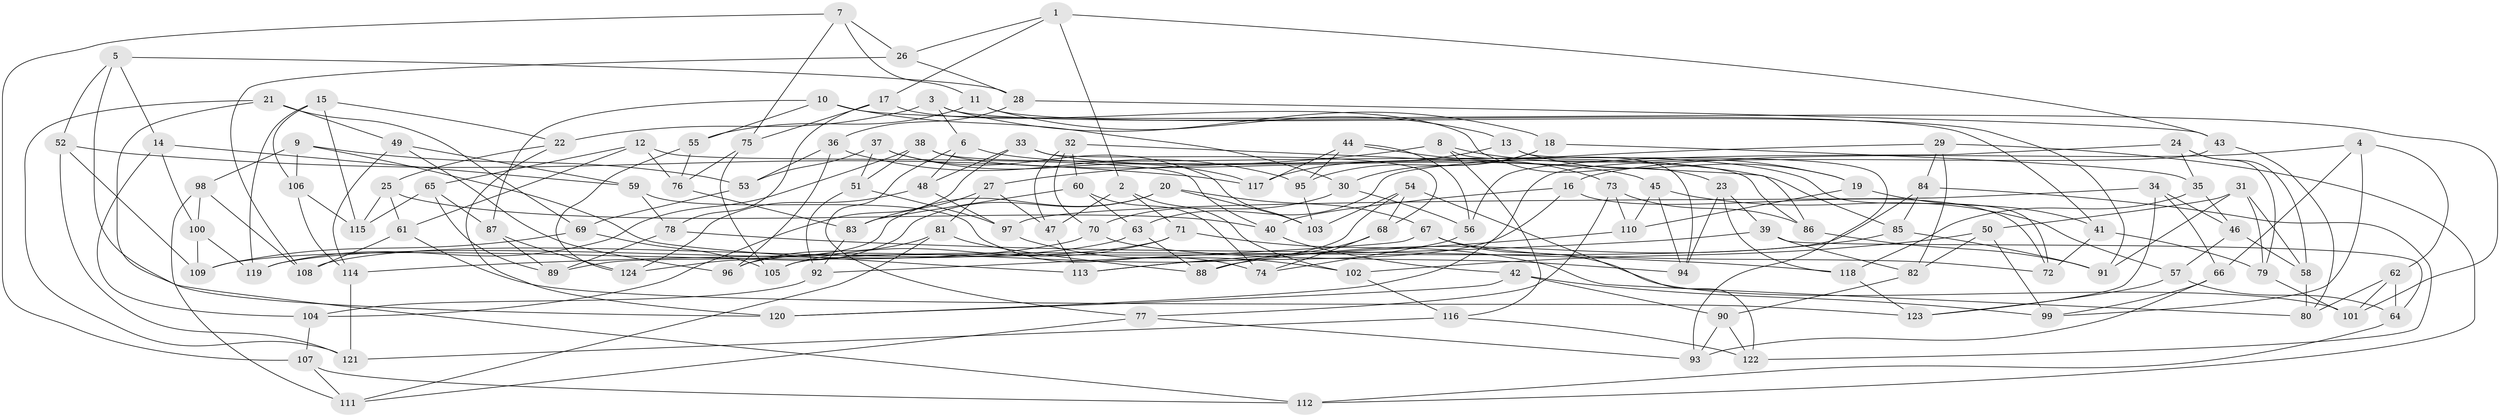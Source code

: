 // Generated by graph-tools (version 1.1) at 2025/27/03/09/25 03:27:02]
// undirected, 124 vertices, 248 edges
graph export_dot {
graph [start="1"]
  node [color=gray90,style=filled];
  1;
  2;
  3;
  4;
  5;
  6;
  7;
  8;
  9;
  10;
  11;
  12;
  13;
  14;
  15;
  16;
  17;
  18;
  19;
  20;
  21;
  22;
  23;
  24;
  25;
  26;
  27;
  28;
  29;
  30;
  31;
  32;
  33;
  34;
  35;
  36;
  37;
  38;
  39;
  40;
  41;
  42;
  43;
  44;
  45;
  46;
  47;
  48;
  49;
  50;
  51;
  52;
  53;
  54;
  55;
  56;
  57;
  58;
  59;
  60;
  61;
  62;
  63;
  64;
  65;
  66;
  67;
  68;
  69;
  70;
  71;
  72;
  73;
  74;
  75;
  76;
  77;
  78;
  79;
  80;
  81;
  82;
  83;
  84;
  85;
  86;
  87;
  88;
  89;
  90;
  91;
  92;
  93;
  94;
  95;
  96;
  97;
  98;
  99;
  100;
  101;
  102;
  103;
  104;
  105;
  106;
  107;
  108;
  109;
  110;
  111;
  112;
  113;
  114;
  115;
  116;
  117;
  118;
  119;
  120;
  121;
  122;
  123;
  124;
  1 -- 17;
  1 -- 26;
  1 -- 43;
  1 -- 2;
  2 -- 102;
  2 -- 47;
  2 -- 71;
  3 -- 41;
  3 -- 6;
  3 -- 22;
  3 -- 18;
  4 -- 16;
  4 -- 62;
  4 -- 66;
  4 -- 99;
  5 -- 52;
  5 -- 120;
  5 -- 14;
  5 -- 28;
  6 -- 48;
  6 -- 85;
  6 -- 77;
  7 -- 26;
  7 -- 107;
  7 -- 75;
  7 -- 11;
  8 -- 19;
  8 -- 94;
  8 -- 116;
  8 -- 27;
  9 -- 98;
  9 -- 113;
  9 -- 106;
  9 -- 53;
  10 -- 87;
  10 -- 55;
  10 -- 101;
  10 -- 30;
  11 -- 91;
  11 -- 13;
  11 -- 55;
  12 -- 65;
  12 -- 76;
  12 -- 40;
  12 -- 61;
  13 -- 117;
  13 -- 19;
  13 -- 93;
  14 -- 100;
  14 -- 104;
  14 -- 59;
  15 -- 115;
  15 -- 22;
  15 -- 106;
  15 -- 119;
  16 -- 40;
  16 -- 113;
  16 -- 72;
  17 -- 23;
  17 -- 78;
  17 -- 75;
  18 -- 35;
  18 -- 30;
  18 -- 95;
  19 -- 41;
  19 -- 110;
  20 -- 124;
  20 -- 89;
  20 -- 103;
  20 -- 67;
  21 -- 121;
  21 -- 49;
  21 -- 69;
  21 -- 112;
  22 -- 120;
  22 -- 25;
  23 -- 118;
  23 -- 94;
  23 -- 39;
  24 -- 79;
  24 -- 35;
  24 -- 56;
  24 -- 58;
  25 -- 61;
  25 -- 40;
  25 -- 115;
  26 -- 28;
  26 -- 108;
  27 -- 81;
  27 -- 47;
  27 -- 83;
  28 -- 36;
  28 -- 43;
  29 -- 82;
  29 -- 84;
  29 -- 63;
  29 -- 112;
  30 -- 70;
  30 -- 56;
  31 -- 91;
  31 -- 50;
  31 -- 79;
  31 -- 58;
  32 -- 86;
  32 -- 60;
  32 -- 47;
  32 -- 70;
  33 -- 72;
  33 -- 68;
  33 -- 48;
  33 -- 104;
  34 -- 46;
  34 -- 66;
  34 -- 123;
  34 -- 97;
  35 -- 118;
  35 -- 46;
  36 -- 96;
  36 -- 53;
  36 -- 95;
  37 -- 51;
  37 -- 53;
  37 -- 103;
  37 -- 117;
  38 -- 86;
  38 -- 45;
  38 -- 119;
  38 -- 51;
  39 -- 82;
  39 -- 64;
  39 -- 114;
  40 -- 42;
  41 -- 72;
  41 -- 79;
  42 -- 99;
  42 -- 90;
  42 -- 120;
  43 -- 80;
  43 -- 120;
  44 -- 56;
  44 -- 95;
  44 -- 73;
  44 -- 117;
  45 -- 110;
  45 -- 57;
  45 -- 94;
  46 -- 58;
  46 -- 57;
  47 -- 113;
  48 -- 124;
  48 -- 97;
  49 -- 59;
  49 -- 96;
  49 -- 114;
  50 -- 82;
  50 -- 99;
  50 -- 102;
  51 -- 97;
  51 -- 92;
  52 -- 121;
  52 -- 117;
  52 -- 109;
  53 -- 69;
  54 -- 122;
  54 -- 103;
  54 -- 96;
  54 -- 68;
  55 -- 124;
  55 -- 76;
  56 -- 74;
  57 -- 64;
  57 -- 123;
  58 -- 80;
  59 -- 74;
  59 -- 78;
  60 -- 83;
  60 -- 63;
  60 -- 74;
  61 -- 123;
  61 -- 108;
  62 -- 64;
  62 -- 101;
  62 -- 80;
  63 -- 119;
  63 -- 88;
  64 -- 112;
  65 -- 89;
  65 -- 115;
  65 -- 87;
  66 -- 93;
  66 -- 99;
  67 -- 92;
  67 -- 101;
  67 -- 72;
  68 -- 74;
  68 -- 88;
  69 -- 109;
  69 -- 105;
  70 -- 94;
  70 -- 109;
  71 -- 108;
  71 -- 80;
  71 -- 105;
  73 -- 86;
  73 -- 110;
  73 -- 77;
  75 -- 105;
  75 -- 76;
  76 -- 83;
  77 -- 111;
  77 -- 93;
  78 -- 89;
  78 -- 118;
  79 -- 101;
  81 -- 96;
  81 -- 88;
  81 -- 111;
  82 -- 90;
  83 -- 92;
  84 -- 85;
  84 -- 105;
  84 -- 122;
  85 -- 88;
  85 -- 91;
  86 -- 91;
  87 -- 124;
  87 -- 89;
  90 -- 122;
  90 -- 93;
  92 -- 104;
  95 -- 103;
  97 -- 102;
  98 -- 100;
  98 -- 111;
  98 -- 108;
  100 -- 109;
  100 -- 119;
  102 -- 116;
  104 -- 107;
  106 -- 114;
  106 -- 115;
  107 -- 111;
  107 -- 112;
  110 -- 113;
  114 -- 121;
  116 -- 121;
  116 -- 122;
  118 -- 123;
}
